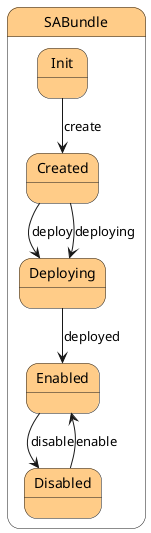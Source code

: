 @startuml



state SABundle #ffcc88 {

    state Init #ffcc88 {
    }

    state Created #ffcc88 {
    }

    state Deploying #ffcc88 {
    }

    state Enabled #ffcc88 {
    }

    state Disabled #ffcc88 {
    }

}


Init --> Created : create

Created --> Deploying : deploy

Created --> Deploying : deploying

Deploying --> Enabled : deployed

Enabled --> Disabled : disable

Disabled --> Enabled : enable




@enduml
